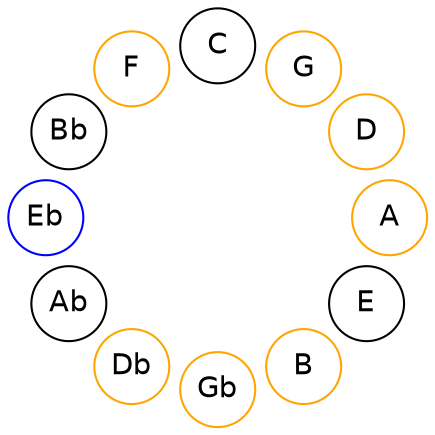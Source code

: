 
graph {

layout = circo;
mindist = .1

node [shape = circle, fontname = Helvetica, margin = 0]
edge [style=invis]

subgraph 1 {
	E -- B -- Gb -- Db -- Ab -- Eb -- Bb -- F -- C -- G -- D -- A -- E
}

B [color=orange];
Gb [color=orange];
Db [color=orange];
Eb [color=blue];
F [color=orange];
G [color=orange];
D [color=orange];
A [color=orange];
}
